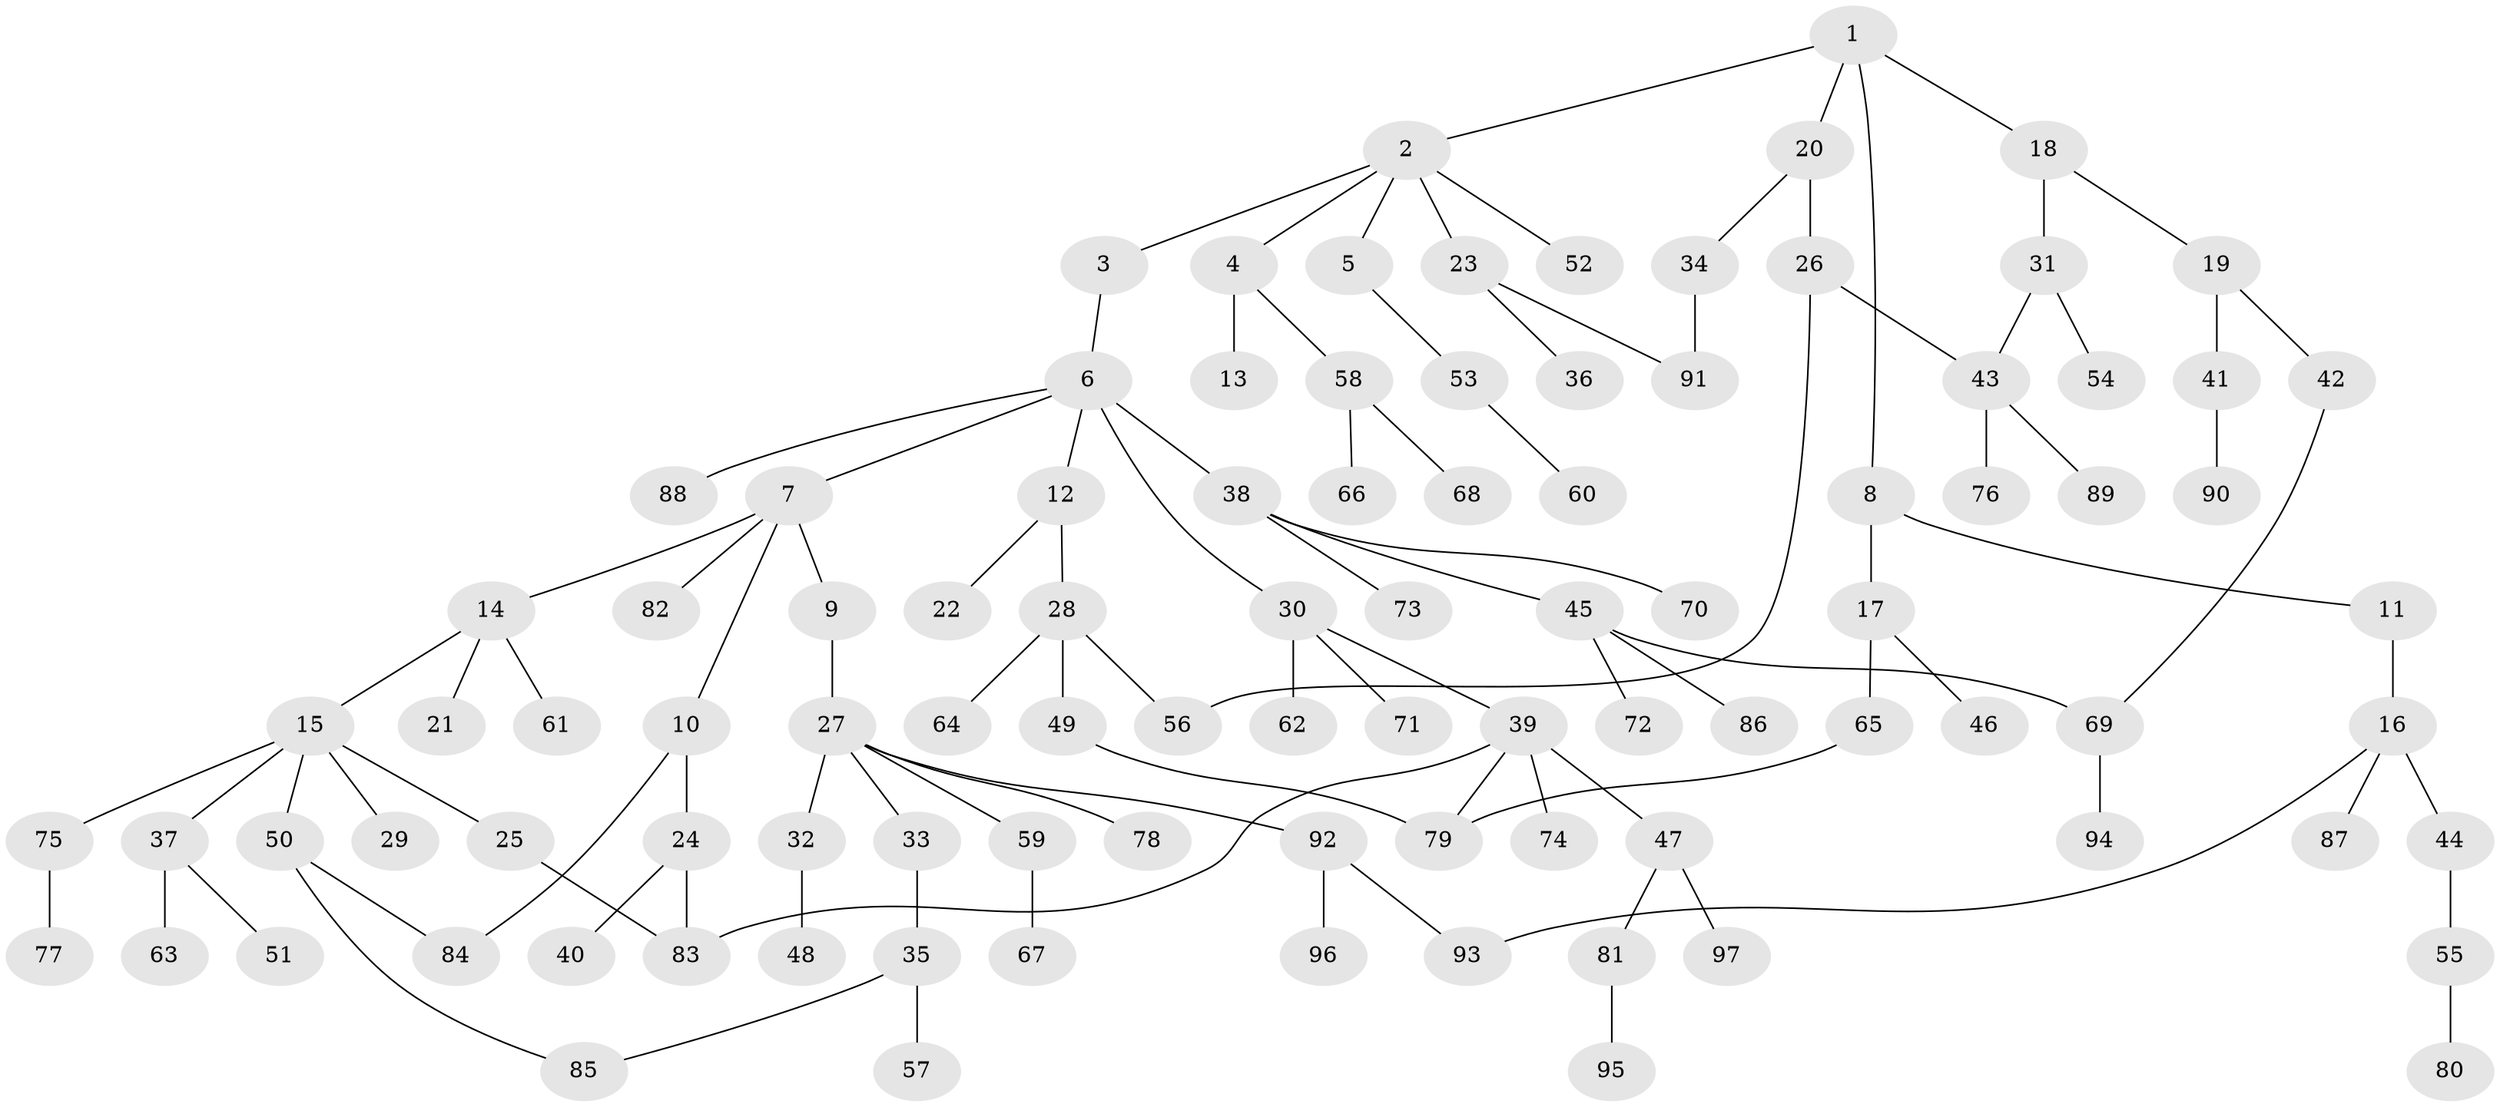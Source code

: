 // Generated by graph-tools (version 1.1) at 2025/00/03/09/25 03:00:59]
// undirected, 97 vertices, 107 edges
graph export_dot {
graph [start="1"]
  node [color=gray90,style=filled];
  1;
  2;
  3;
  4;
  5;
  6;
  7;
  8;
  9;
  10;
  11;
  12;
  13;
  14;
  15;
  16;
  17;
  18;
  19;
  20;
  21;
  22;
  23;
  24;
  25;
  26;
  27;
  28;
  29;
  30;
  31;
  32;
  33;
  34;
  35;
  36;
  37;
  38;
  39;
  40;
  41;
  42;
  43;
  44;
  45;
  46;
  47;
  48;
  49;
  50;
  51;
  52;
  53;
  54;
  55;
  56;
  57;
  58;
  59;
  60;
  61;
  62;
  63;
  64;
  65;
  66;
  67;
  68;
  69;
  70;
  71;
  72;
  73;
  74;
  75;
  76;
  77;
  78;
  79;
  80;
  81;
  82;
  83;
  84;
  85;
  86;
  87;
  88;
  89;
  90;
  91;
  92;
  93;
  94;
  95;
  96;
  97;
  1 -- 2;
  1 -- 8;
  1 -- 18;
  1 -- 20;
  2 -- 3;
  2 -- 4;
  2 -- 5;
  2 -- 23;
  2 -- 52;
  3 -- 6;
  4 -- 13;
  4 -- 58;
  5 -- 53;
  6 -- 7;
  6 -- 12;
  6 -- 30;
  6 -- 38;
  6 -- 88;
  7 -- 9;
  7 -- 10;
  7 -- 14;
  7 -- 82;
  8 -- 11;
  8 -- 17;
  9 -- 27;
  10 -- 24;
  10 -- 84;
  11 -- 16;
  12 -- 22;
  12 -- 28;
  14 -- 15;
  14 -- 21;
  14 -- 61;
  15 -- 25;
  15 -- 29;
  15 -- 37;
  15 -- 50;
  15 -- 75;
  16 -- 44;
  16 -- 87;
  16 -- 93;
  17 -- 46;
  17 -- 65;
  18 -- 19;
  18 -- 31;
  19 -- 41;
  19 -- 42;
  20 -- 26;
  20 -- 34;
  23 -- 36;
  23 -- 91;
  24 -- 40;
  24 -- 83;
  25 -- 83;
  26 -- 43;
  26 -- 56;
  27 -- 32;
  27 -- 33;
  27 -- 59;
  27 -- 78;
  27 -- 92;
  28 -- 49;
  28 -- 56;
  28 -- 64;
  30 -- 39;
  30 -- 62;
  30 -- 71;
  31 -- 54;
  31 -- 43;
  32 -- 48;
  33 -- 35;
  34 -- 91;
  35 -- 57;
  35 -- 85;
  37 -- 51;
  37 -- 63;
  38 -- 45;
  38 -- 70;
  38 -- 73;
  39 -- 47;
  39 -- 74;
  39 -- 83;
  39 -- 79;
  41 -- 90;
  42 -- 69;
  43 -- 76;
  43 -- 89;
  44 -- 55;
  45 -- 69;
  45 -- 72;
  45 -- 86;
  47 -- 81;
  47 -- 97;
  49 -- 79;
  50 -- 84;
  50 -- 85;
  53 -- 60;
  55 -- 80;
  58 -- 66;
  58 -- 68;
  59 -- 67;
  65 -- 79;
  69 -- 94;
  75 -- 77;
  81 -- 95;
  92 -- 96;
  92 -- 93;
}
